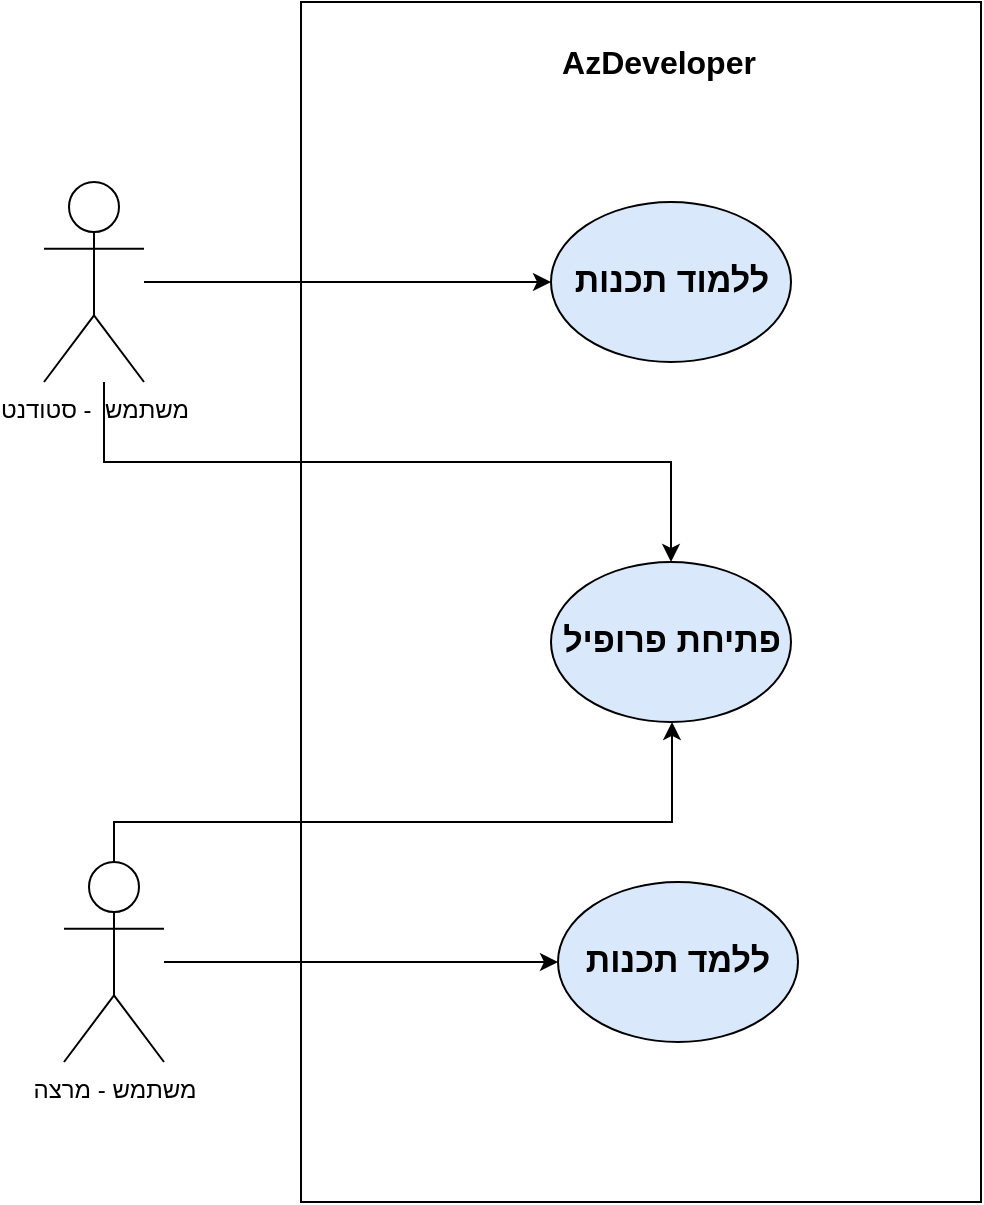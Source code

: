 <mxfile version="15.4.0" type="device"><diagram id="kZa58ucKhlM_zK0bcwHC" name="Page-1"><mxGraphModel dx="1851" dy="584" grid="1" gridSize="10" guides="1" tooltips="1" connect="1" arrows="1" fold="1" page="1" pageScale="1" pageWidth="827" pageHeight="1169" math="0" shadow="0"><root><mxCell id="0"/><mxCell id="1" parent="0"/><mxCell id="q6RltEo0iGnvORPivmGi-1" value="" style="rounded=0;whiteSpace=wrap;html=1;strokeColor=default;strokeWidth=1;" vertex="1" parent="1"><mxGeometry x="-541.5" y="290" width="340" height="600" as="geometry"/></mxCell><mxCell id="q6RltEo0iGnvORPivmGi-2" style="edgeStyle=orthogonalEdgeStyle;rounded=0;orthogonalLoop=1;jettySize=auto;html=1;entryX=0.5;entryY=0;entryDx=0;entryDy=0;" edge="1" parent="1" source="q6RltEo0iGnvORPivmGi-3" target="q6RltEo0iGnvORPivmGi-7"><mxGeometry relative="1" as="geometry"><Array as="points"><mxPoint x="-640" y="520"/><mxPoint x="-356" y="520"/></Array></mxGeometry></mxCell><mxCell id="q6RltEo0iGnvORPivmGi-13" style="edgeStyle=orthogonalEdgeStyle;rounded=0;orthogonalLoop=1;jettySize=auto;html=1;entryX=0;entryY=0.5;entryDx=0;entryDy=0;" edge="1" parent="1" source="q6RltEo0iGnvORPivmGi-3" target="q6RltEo0iGnvORPivmGi-8"><mxGeometry relative="1" as="geometry"/></mxCell><mxCell id="q6RltEo0iGnvORPivmGi-3" value="משתמש&amp;nbsp; - סטודנט" style="shape=umlActor;verticalLabelPosition=bottom;verticalAlign=top;html=1;outlineConnect=0;rounded=1;strokeColor=default;strokeWidth=1;" vertex="1" parent="1"><mxGeometry x="-670" y="380" width="50" height="100" as="geometry"/></mxCell><mxCell id="q6RltEo0iGnvORPivmGi-5" style="edgeStyle=orthogonalEdgeStyle;rounded=0;orthogonalLoop=1;jettySize=auto;html=1;entryX=0;entryY=0.5;entryDx=0;entryDy=0;" edge="1" parent="1" source="q6RltEo0iGnvORPivmGi-6" target="q6RltEo0iGnvORPivmGi-9"><mxGeometry relative="1" as="geometry"><Array as="points"/><mxPoint x="-590" y="725" as="sourcePoint"/></mxGeometry></mxCell><mxCell id="q6RltEo0iGnvORPivmGi-12" style="edgeStyle=orthogonalEdgeStyle;rounded=0;orthogonalLoop=1;jettySize=auto;html=1;" edge="1" parent="1" source="q6RltEo0iGnvORPivmGi-6" target="q6RltEo0iGnvORPivmGi-7"><mxGeometry relative="1" as="geometry"><Array as="points"><mxPoint x="-635" y="700"/><mxPoint x="-356" y="700"/></Array></mxGeometry></mxCell><mxCell id="q6RltEo0iGnvORPivmGi-6" value="משתמש - מרצה" style="shape=umlActor;verticalLabelPosition=bottom;verticalAlign=top;html=1;outlineConnect=0;rounded=1;strokeColor=default;strokeWidth=1;" vertex="1" parent="1"><mxGeometry x="-660" y="720" width="50" height="100" as="geometry"/></mxCell><mxCell id="q6RltEo0iGnvORPivmGi-7" value="פתיחת פרופיל" style="ellipse;whiteSpace=wrap;html=1;rounded=1;strokeColor=#000000;strokeWidth=1;fontStyle=1;fontSize=17;fillColor=#dae8fc;" vertex="1" parent="1"><mxGeometry x="-416.5" y="570" width="120" height="80" as="geometry"/></mxCell><mxCell id="q6RltEo0iGnvORPivmGi-8" value="ללמוד תכנות" style="ellipse;whiteSpace=wrap;html=1;rounded=1;strokeColor=#000000;strokeWidth=1;fontStyle=1;fontSize=17;fillColor=#dae8fc;" vertex="1" parent="1"><mxGeometry x="-416.5" y="390" width="120" height="80" as="geometry"/></mxCell><mxCell id="q6RltEo0iGnvORPivmGi-9" value="ללמד תכנות" style="ellipse;whiteSpace=wrap;html=1;rounded=1;strokeColor=#000000;strokeWidth=1;fontStyle=1;fontSize=17;fillColor=#dae8fc;" vertex="1" parent="1"><mxGeometry x="-413" y="730" width="120" height="80" as="geometry"/></mxCell><mxCell id="q6RltEo0iGnvORPivmGi-10" value="AzDeveloper" style="text;html=1;strokeColor=none;fillColor=none;align=center;verticalAlign=middle;whiteSpace=wrap;rounded=0;fontStyle=1;fontSize=16;" vertex="1" parent="1"><mxGeometry x="-415" y="300" width="105" height="40" as="geometry"/></mxCell></root></mxGraphModel></diagram></mxfile>